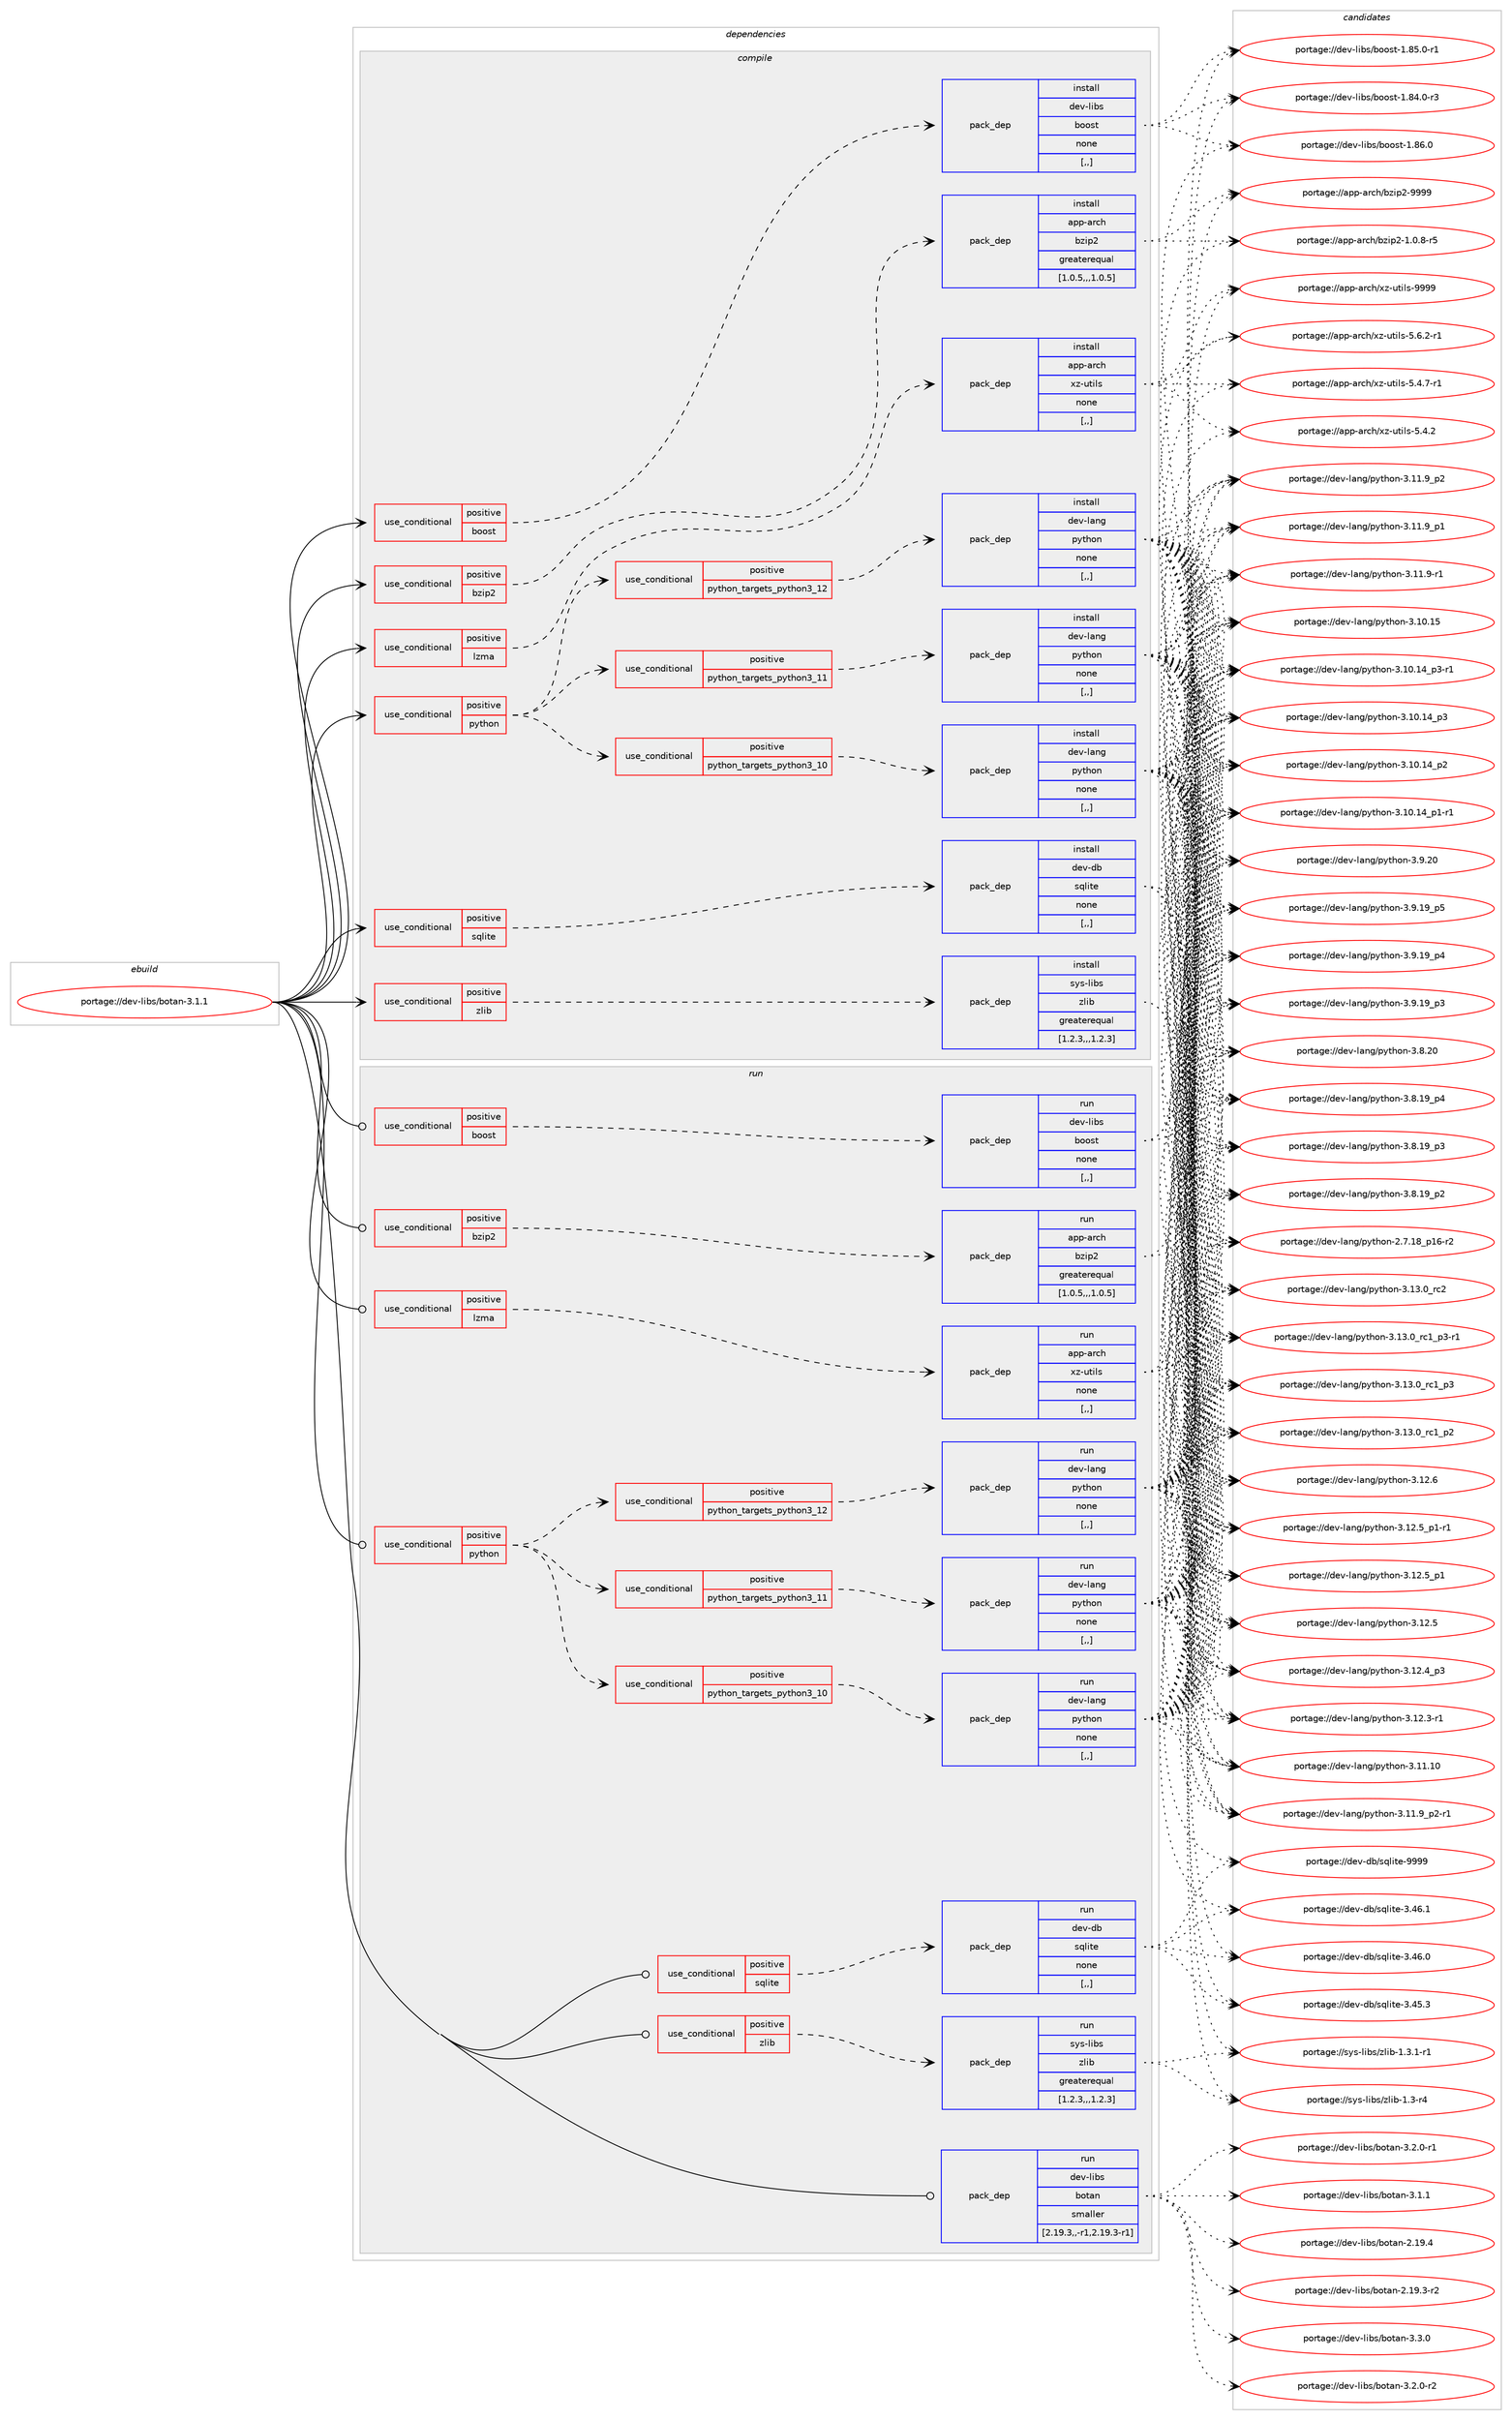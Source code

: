 digraph prolog {

# *************
# Graph options
# *************

newrank=true;
concentrate=true;
compound=true;
graph [rankdir=LR,fontname=Helvetica,fontsize=10,ranksep=1.5];#, ranksep=2.5, nodesep=0.2];
edge  [arrowhead=vee];
node  [fontname=Helvetica,fontsize=10];

# **********
# The ebuild
# **********

subgraph cluster_leftcol {
color=gray;
label=<<i>ebuild</i>>;
id [label="portage://dev-libs/botan-3.1.1", color=red, width=4, href="../dev-libs/botan-3.1.1.svg"];
}

# ****************
# The dependencies
# ****************

subgraph cluster_midcol {
color=gray;
label=<<i>dependencies</i>>;
subgraph cluster_compile {
fillcolor="#eeeeee";
style=filled;
label=<<i>compile</i>>;
subgraph cond155961 {
dependency600861 [label=<<TABLE BORDER="0" CELLBORDER="1" CELLSPACING="0" CELLPADDING="4"><TR><TD ROWSPAN="3" CELLPADDING="10">use_conditional</TD></TR><TR><TD>positive</TD></TR><TR><TD>boost</TD></TR></TABLE>>, shape=none, color=red];
subgraph pack440178 {
dependency600862 [label=<<TABLE BORDER="0" CELLBORDER="1" CELLSPACING="0" CELLPADDING="4" WIDTH="220"><TR><TD ROWSPAN="6" CELLPADDING="30">pack_dep</TD></TR><TR><TD WIDTH="110">install</TD></TR><TR><TD>dev-libs</TD></TR><TR><TD>boost</TD></TR><TR><TD>none</TD></TR><TR><TD>[,,]</TD></TR></TABLE>>, shape=none, color=blue];
}
dependency600861:e -> dependency600862:w [weight=20,style="dashed",arrowhead="vee"];
}
id:e -> dependency600861:w [weight=20,style="solid",arrowhead="vee"];
subgraph cond155962 {
dependency600863 [label=<<TABLE BORDER="0" CELLBORDER="1" CELLSPACING="0" CELLPADDING="4"><TR><TD ROWSPAN="3" CELLPADDING="10">use_conditional</TD></TR><TR><TD>positive</TD></TR><TR><TD>bzip2</TD></TR></TABLE>>, shape=none, color=red];
subgraph pack440179 {
dependency600864 [label=<<TABLE BORDER="0" CELLBORDER="1" CELLSPACING="0" CELLPADDING="4" WIDTH="220"><TR><TD ROWSPAN="6" CELLPADDING="30">pack_dep</TD></TR><TR><TD WIDTH="110">install</TD></TR><TR><TD>app-arch</TD></TR><TR><TD>bzip2</TD></TR><TR><TD>greaterequal</TD></TR><TR><TD>[1.0.5,,,1.0.5]</TD></TR></TABLE>>, shape=none, color=blue];
}
dependency600863:e -> dependency600864:w [weight=20,style="dashed",arrowhead="vee"];
}
id:e -> dependency600863:w [weight=20,style="solid",arrowhead="vee"];
subgraph cond155963 {
dependency600865 [label=<<TABLE BORDER="0" CELLBORDER="1" CELLSPACING="0" CELLPADDING="4"><TR><TD ROWSPAN="3" CELLPADDING="10">use_conditional</TD></TR><TR><TD>positive</TD></TR><TR><TD>lzma</TD></TR></TABLE>>, shape=none, color=red];
subgraph pack440180 {
dependency600866 [label=<<TABLE BORDER="0" CELLBORDER="1" CELLSPACING="0" CELLPADDING="4" WIDTH="220"><TR><TD ROWSPAN="6" CELLPADDING="30">pack_dep</TD></TR><TR><TD WIDTH="110">install</TD></TR><TR><TD>app-arch</TD></TR><TR><TD>xz-utils</TD></TR><TR><TD>none</TD></TR><TR><TD>[,,]</TD></TR></TABLE>>, shape=none, color=blue];
}
dependency600865:e -> dependency600866:w [weight=20,style="dashed",arrowhead="vee"];
}
id:e -> dependency600865:w [weight=20,style="solid",arrowhead="vee"];
subgraph cond155964 {
dependency600867 [label=<<TABLE BORDER="0" CELLBORDER="1" CELLSPACING="0" CELLPADDING="4"><TR><TD ROWSPAN="3" CELLPADDING="10">use_conditional</TD></TR><TR><TD>positive</TD></TR><TR><TD>python</TD></TR></TABLE>>, shape=none, color=red];
subgraph cond155965 {
dependency600868 [label=<<TABLE BORDER="0" CELLBORDER="1" CELLSPACING="0" CELLPADDING="4"><TR><TD ROWSPAN="3" CELLPADDING="10">use_conditional</TD></TR><TR><TD>positive</TD></TR><TR><TD>python_targets_python3_10</TD></TR></TABLE>>, shape=none, color=red];
subgraph pack440181 {
dependency600869 [label=<<TABLE BORDER="0" CELLBORDER="1" CELLSPACING="0" CELLPADDING="4" WIDTH="220"><TR><TD ROWSPAN="6" CELLPADDING="30">pack_dep</TD></TR><TR><TD WIDTH="110">install</TD></TR><TR><TD>dev-lang</TD></TR><TR><TD>python</TD></TR><TR><TD>none</TD></TR><TR><TD>[,,]</TD></TR></TABLE>>, shape=none, color=blue];
}
dependency600868:e -> dependency600869:w [weight=20,style="dashed",arrowhead="vee"];
}
dependency600867:e -> dependency600868:w [weight=20,style="dashed",arrowhead="vee"];
subgraph cond155966 {
dependency600870 [label=<<TABLE BORDER="0" CELLBORDER="1" CELLSPACING="0" CELLPADDING="4"><TR><TD ROWSPAN="3" CELLPADDING="10">use_conditional</TD></TR><TR><TD>positive</TD></TR><TR><TD>python_targets_python3_11</TD></TR></TABLE>>, shape=none, color=red];
subgraph pack440182 {
dependency600871 [label=<<TABLE BORDER="0" CELLBORDER="1" CELLSPACING="0" CELLPADDING="4" WIDTH="220"><TR><TD ROWSPAN="6" CELLPADDING="30">pack_dep</TD></TR><TR><TD WIDTH="110">install</TD></TR><TR><TD>dev-lang</TD></TR><TR><TD>python</TD></TR><TR><TD>none</TD></TR><TR><TD>[,,]</TD></TR></TABLE>>, shape=none, color=blue];
}
dependency600870:e -> dependency600871:w [weight=20,style="dashed",arrowhead="vee"];
}
dependency600867:e -> dependency600870:w [weight=20,style="dashed",arrowhead="vee"];
subgraph cond155967 {
dependency600872 [label=<<TABLE BORDER="0" CELLBORDER="1" CELLSPACING="0" CELLPADDING="4"><TR><TD ROWSPAN="3" CELLPADDING="10">use_conditional</TD></TR><TR><TD>positive</TD></TR><TR><TD>python_targets_python3_12</TD></TR></TABLE>>, shape=none, color=red];
subgraph pack440183 {
dependency600873 [label=<<TABLE BORDER="0" CELLBORDER="1" CELLSPACING="0" CELLPADDING="4" WIDTH="220"><TR><TD ROWSPAN="6" CELLPADDING="30">pack_dep</TD></TR><TR><TD WIDTH="110">install</TD></TR><TR><TD>dev-lang</TD></TR><TR><TD>python</TD></TR><TR><TD>none</TD></TR><TR><TD>[,,]</TD></TR></TABLE>>, shape=none, color=blue];
}
dependency600872:e -> dependency600873:w [weight=20,style="dashed",arrowhead="vee"];
}
dependency600867:e -> dependency600872:w [weight=20,style="dashed",arrowhead="vee"];
}
id:e -> dependency600867:w [weight=20,style="solid",arrowhead="vee"];
subgraph cond155968 {
dependency600874 [label=<<TABLE BORDER="0" CELLBORDER="1" CELLSPACING="0" CELLPADDING="4"><TR><TD ROWSPAN="3" CELLPADDING="10">use_conditional</TD></TR><TR><TD>positive</TD></TR><TR><TD>sqlite</TD></TR></TABLE>>, shape=none, color=red];
subgraph pack440184 {
dependency600875 [label=<<TABLE BORDER="0" CELLBORDER="1" CELLSPACING="0" CELLPADDING="4" WIDTH="220"><TR><TD ROWSPAN="6" CELLPADDING="30">pack_dep</TD></TR><TR><TD WIDTH="110">install</TD></TR><TR><TD>dev-db</TD></TR><TR><TD>sqlite</TD></TR><TR><TD>none</TD></TR><TR><TD>[,,]</TD></TR></TABLE>>, shape=none, color=blue];
}
dependency600874:e -> dependency600875:w [weight=20,style="dashed",arrowhead="vee"];
}
id:e -> dependency600874:w [weight=20,style="solid",arrowhead="vee"];
subgraph cond155969 {
dependency600876 [label=<<TABLE BORDER="0" CELLBORDER="1" CELLSPACING="0" CELLPADDING="4"><TR><TD ROWSPAN="3" CELLPADDING="10">use_conditional</TD></TR><TR><TD>positive</TD></TR><TR><TD>zlib</TD></TR></TABLE>>, shape=none, color=red];
subgraph pack440185 {
dependency600877 [label=<<TABLE BORDER="0" CELLBORDER="1" CELLSPACING="0" CELLPADDING="4" WIDTH="220"><TR><TD ROWSPAN="6" CELLPADDING="30">pack_dep</TD></TR><TR><TD WIDTH="110">install</TD></TR><TR><TD>sys-libs</TD></TR><TR><TD>zlib</TD></TR><TR><TD>greaterequal</TD></TR><TR><TD>[1.2.3,,,1.2.3]</TD></TR></TABLE>>, shape=none, color=blue];
}
dependency600876:e -> dependency600877:w [weight=20,style="dashed",arrowhead="vee"];
}
id:e -> dependency600876:w [weight=20,style="solid",arrowhead="vee"];
}
subgraph cluster_compileandrun {
fillcolor="#eeeeee";
style=filled;
label=<<i>compile and run</i>>;
}
subgraph cluster_run {
fillcolor="#eeeeee";
style=filled;
label=<<i>run</i>>;
subgraph cond155970 {
dependency600878 [label=<<TABLE BORDER="0" CELLBORDER="1" CELLSPACING="0" CELLPADDING="4"><TR><TD ROWSPAN="3" CELLPADDING="10">use_conditional</TD></TR><TR><TD>positive</TD></TR><TR><TD>boost</TD></TR></TABLE>>, shape=none, color=red];
subgraph pack440186 {
dependency600879 [label=<<TABLE BORDER="0" CELLBORDER="1" CELLSPACING="0" CELLPADDING="4" WIDTH="220"><TR><TD ROWSPAN="6" CELLPADDING="30">pack_dep</TD></TR><TR><TD WIDTH="110">run</TD></TR><TR><TD>dev-libs</TD></TR><TR><TD>boost</TD></TR><TR><TD>none</TD></TR><TR><TD>[,,]</TD></TR></TABLE>>, shape=none, color=blue];
}
dependency600878:e -> dependency600879:w [weight=20,style="dashed",arrowhead="vee"];
}
id:e -> dependency600878:w [weight=20,style="solid",arrowhead="odot"];
subgraph cond155971 {
dependency600880 [label=<<TABLE BORDER="0" CELLBORDER="1" CELLSPACING="0" CELLPADDING="4"><TR><TD ROWSPAN="3" CELLPADDING="10">use_conditional</TD></TR><TR><TD>positive</TD></TR><TR><TD>bzip2</TD></TR></TABLE>>, shape=none, color=red];
subgraph pack440187 {
dependency600881 [label=<<TABLE BORDER="0" CELLBORDER="1" CELLSPACING="0" CELLPADDING="4" WIDTH="220"><TR><TD ROWSPAN="6" CELLPADDING="30">pack_dep</TD></TR><TR><TD WIDTH="110">run</TD></TR><TR><TD>app-arch</TD></TR><TR><TD>bzip2</TD></TR><TR><TD>greaterequal</TD></TR><TR><TD>[1.0.5,,,1.0.5]</TD></TR></TABLE>>, shape=none, color=blue];
}
dependency600880:e -> dependency600881:w [weight=20,style="dashed",arrowhead="vee"];
}
id:e -> dependency600880:w [weight=20,style="solid",arrowhead="odot"];
subgraph cond155972 {
dependency600882 [label=<<TABLE BORDER="0" CELLBORDER="1" CELLSPACING="0" CELLPADDING="4"><TR><TD ROWSPAN="3" CELLPADDING="10">use_conditional</TD></TR><TR><TD>positive</TD></TR><TR><TD>lzma</TD></TR></TABLE>>, shape=none, color=red];
subgraph pack440188 {
dependency600883 [label=<<TABLE BORDER="0" CELLBORDER="1" CELLSPACING="0" CELLPADDING="4" WIDTH="220"><TR><TD ROWSPAN="6" CELLPADDING="30">pack_dep</TD></TR><TR><TD WIDTH="110">run</TD></TR><TR><TD>app-arch</TD></TR><TR><TD>xz-utils</TD></TR><TR><TD>none</TD></TR><TR><TD>[,,]</TD></TR></TABLE>>, shape=none, color=blue];
}
dependency600882:e -> dependency600883:w [weight=20,style="dashed",arrowhead="vee"];
}
id:e -> dependency600882:w [weight=20,style="solid",arrowhead="odot"];
subgraph cond155973 {
dependency600884 [label=<<TABLE BORDER="0" CELLBORDER="1" CELLSPACING="0" CELLPADDING="4"><TR><TD ROWSPAN="3" CELLPADDING="10">use_conditional</TD></TR><TR><TD>positive</TD></TR><TR><TD>python</TD></TR></TABLE>>, shape=none, color=red];
subgraph cond155974 {
dependency600885 [label=<<TABLE BORDER="0" CELLBORDER="1" CELLSPACING="0" CELLPADDING="4"><TR><TD ROWSPAN="3" CELLPADDING="10">use_conditional</TD></TR><TR><TD>positive</TD></TR><TR><TD>python_targets_python3_10</TD></TR></TABLE>>, shape=none, color=red];
subgraph pack440189 {
dependency600886 [label=<<TABLE BORDER="0" CELLBORDER="1" CELLSPACING="0" CELLPADDING="4" WIDTH="220"><TR><TD ROWSPAN="6" CELLPADDING="30">pack_dep</TD></TR><TR><TD WIDTH="110">run</TD></TR><TR><TD>dev-lang</TD></TR><TR><TD>python</TD></TR><TR><TD>none</TD></TR><TR><TD>[,,]</TD></TR></TABLE>>, shape=none, color=blue];
}
dependency600885:e -> dependency600886:w [weight=20,style="dashed",arrowhead="vee"];
}
dependency600884:e -> dependency600885:w [weight=20,style="dashed",arrowhead="vee"];
subgraph cond155975 {
dependency600887 [label=<<TABLE BORDER="0" CELLBORDER="1" CELLSPACING="0" CELLPADDING="4"><TR><TD ROWSPAN="3" CELLPADDING="10">use_conditional</TD></TR><TR><TD>positive</TD></TR><TR><TD>python_targets_python3_11</TD></TR></TABLE>>, shape=none, color=red];
subgraph pack440190 {
dependency600888 [label=<<TABLE BORDER="0" CELLBORDER="1" CELLSPACING="0" CELLPADDING="4" WIDTH="220"><TR><TD ROWSPAN="6" CELLPADDING="30">pack_dep</TD></TR><TR><TD WIDTH="110">run</TD></TR><TR><TD>dev-lang</TD></TR><TR><TD>python</TD></TR><TR><TD>none</TD></TR><TR><TD>[,,]</TD></TR></TABLE>>, shape=none, color=blue];
}
dependency600887:e -> dependency600888:w [weight=20,style="dashed",arrowhead="vee"];
}
dependency600884:e -> dependency600887:w [weight=20,style="dashed",arrowhead="vee"];
subgraph cond155976 {
dependency600889 [label=<<TABLE BORDER="0" CELLBORDER="1" CELLSPACING="0" CELLPADDING="4"><TR><TD ROWSPAN="3" CELLPADDING="10">use_conditional</TD></TR><TR><TD>positive</TD></TR><TR><TD>python_targets_python3_12</TD></TR></TABLE>>, shape=none, color=red];
subgraph pack440191 {
dependency600890 [label=<<TABLE BORDER="0" CELLBORDER="1" CELLSPACING="0" CELLPADDING="4" WIDTH="220"><TR><TD ROWSPAN="6" CELLPADDING="30">pack_dep</TD></TR><TR><TD WIDTH="110">run</TD></TR><TR><TD>dev-lang</TD></TR><TR><TD>python</TD></TR><TR><TD>none</TD></TR><TR><TD>[,,]</TD></TR></TABLE>>, shape=none, color=blue];
}
dependency600889:e -> dependency600890:w [weight=20,style="dashed",arrowhead="vee"];
}
dependency600884:e -> dependency600889:w [weight=20,style="dashed",arrowhead="vee"];
}
id:e -> dependency600884:w [weight=20,style="solid",arrowhead="odot"];
subgraph cond155977 {
dependency600891 [label=<<TABLE BORDER="0" CELLBORDER="1" CELLSPACING="0" CELLPADDING="4"><TR><TD ROWSPAN="3" CELLPADDING="10">use_conditional</TD></TR><TR><TD>positive</TD></TR><TR><TD>sqlite</TD></TR></TABLE>>, shape=none, color=red];
subgraph pack440192 {
dependency600892 [label=<<TABLE BORDER="0" CELLBORDER="1" CELLSPACING="0" CELLPADDING="4" WIDTH="220"><TR><TD ROWSPAN="6" CELLPADDING="30">pack_dep</TD></TR><TR><TD WIDTH="110">run</TD></TR><TR><TD>dev-db</TD></TR><TR><TD>sqlite</TD></TR><TR><TD>none</TD></TR><TR><TD>[,,]</TD></TR></TABLE>>, shape=none, color=blue];
}
dependency600891:e -> dependency600892:w [weight=20,style="dashed",arrowhead="vee"];
}
id:e -> dependency600891:w [weight=20,style="solid",arrowhead="odot"];
subgraph cond155978 {
dependency600893 [label=<<TABLE BORDER="0" CELLBORDER="1" CELLSPACING="0" CELLPADDING="4"><TR><TD ROWSPAN="3" CELLPADDING="10">use_conditional</TD></TR><TR><TD>positive</TD></TR><TR><TD>zlib</TD></TR></TABLE>>, shape=none, color=red];
subgraph pack440193 {
dependency600894 [label=<<TABLE BORDER="0" CELLBORDER="1" CELLSPACING="0" CELLPADDING="4" WIDTH="220"><TR><TD ROWSPAN="6" CELLPADDING="30">pack_dep</TD></TR><TR><TD WIDTH="110">run</TD></TR><TR><TD>sys-libs</TD></TR><TR><TD>zlib</TD></TR><TR><TD>greaterequal</TD></TR><TR><TD>[1.2.3,,,1.2.3]</TD></TR></TABLE>>, shape=none, color=blue];
}
dependency600893:e -> dependency600894:w [weight=20,style="dashed",arrowhead="vee"];
}
id:e -> dependency600893:w [weight=20,style="solid",arrowhead="odot"];
subgraph pack440194 {
dependency600895 [label=<<TABLE BORDER="0" CELLBORDER="1" CELLSPACING="0" CELLPADDING="4" WIDTH="220"><TR><TD ROWSPAN="6" CELLPADDING="30">pack_dep</TD></TR><TR><TD WIDTH="110">run</TD></TR><TR><TD>dev-libs</TD></TR><TR><TD>botan</TD></TR><TR><TD>smaller</TD></TR><TR><TD>[2.19.3,,-r1,2.19.3-r1]</TD></TR></TABLE>>, shape=none, color=blue];
}
id:e -> dependency600895:w [weight=20,style="solid",arrowhead="odot"];
}
}

# **************
# The candidates
# **************

subgraph cluster_choices {
rank=same;
color=gray;
label=<<i>candidates</i>>;

subgraph choice440178 {
color=black;
nodesep=1;
choice1001011184510810598115479811111111511645494656544648 [label="portage://dev-libs/boost-1.86.0", color=red, width=4,href="../dev-libs/boost-1.86.0.svg"];
choice10010111845108105981154798111111115116454946565346484511449 [label="portage://dev-libs/boost-1.85.0-r1", color=red, width=4,href="../dev-libs/boost-1.85.0-r1.svg"];
choice10010111845108105981154798111111115116454946565246484511451 [label="portage://dev-libs/boost-1.84.0-r3", color=red, width=4,href="../dev-libs/boost-1.84.0-r3.svg"];
dependency600862:e -> choice1001011184510810598115479811111111511645494656544648:w [style=dotted,weight="100"];
dependency600862:e -> choice10010111845108105981154798111111115116454946565346484511449:w [style=dotted,weight="100"];
dependency600862:e -> choice10010111845108105981154798111111115116454946565246484511451:w [style=dotted,weight="100"];
}
subgraph choice440179 {
color=black;
nodesep=1;
choice971121124597114991044798122105112504557575757 [label="portage://app-arch/bzip2-9999", color=red, width=4,href="../app-arch/bzip2-9999.svg"];
choice971121124597114991044798122105112504549464846564511453 [label="portage://app-arch/bzip2-1.0.8-r5", color=red, width=4,href="../app-arch/bzip2-1.0.8-r5.svg"];
dependency600864:e -> choice971121124597114991044798122105112504557575757:w [style=dotted,weight="100"];
dependency600864:e -> choice971121124597114991044798122105112504549464846564511453:w [style=dotted,weight="100"];
}
subgraph choice440180 {
color=black;
nodesep=1;
choice9711211245971149910447120122451171161051081154557575757 [label="portage://app-arch/xz-utils-9999", color=red, width=4,href="../app-arch/xz-utils-9999.svg"];
choice9711211245971149910447120122451171161051081154553465446504511449 [label="portage://app-arch/xz-utils-5.6.2-r1", color=red, width=4,href="../app-arch/xz-utils-5.6.2-r1.svg"];
choice9711211245971149910447120122451171161051081154553465246554511449 [label="portage://app-arch/xz-utils-5.4.7-r1", color=red, width=4,href="../app-arch/xz-utils-5.4.7-r1.svg"];
choice971121124597114991044712012245117116105108115455346524650 [label="portage://app-arch/xz-utils-5.4.2", color=red, width=4,href="../app-arch/xz-utils-5.4.2.svg"];
dependency600866:e -> choice9711211245971149910447120122451171161051081154557575757:w [style=dotted,weight="100"];
dependency600866:e -> choice9711211245971149910447120122451171161051081154553465446504511449:w [style=dotted,weight="100"];
dependency600866:e -> choice9711211245971149910447120122451171161051081154553465246554511449:w [style=dotted,weight="100"];
dependency600866:e -> choice971121124597114991044712012245117116105108115455346524650:w [style=dotted,weight="100"];
}
subgraph choice440181 {
color=black;
nodesep=1;
choice10010111845108971101034711212111610411111045514649514648951149950 [label="portage://dev-lang/python-3.13.0_rc2", color=red, width=4,href="../dev-lang/python-3.13.0_rc2.svg"];
choice1001011184510897110103471121211161041111104551464951464895114994995112514511449 [label="portage://dev-lang/python-3.13.0_rc1_p3-r1", color=red, width=4,href="../dev-lang/python-3.13.0_rc1_p3-r1.svg"];
choice100101118451089711010347112121116104111110455146495146489511499499511251 [label="portage://dev-lang/python-3.13.0_rc1_p3", color=red, width=4,href="../dev-lang/python-3.13.0_rc1_p3.svg"];
choice100101118451089711010347112121116104111110455146495146489511499499511250 [label="portage://dev-lang/python-3.13.0_rc1_p2", color=red, width=4,href="../dev-lang/python-3.13.0_rc1_p2.svg"];
choice10010111845108971101034711212111610411111045514649504654 [label="portage://dev-lang/python-3.12.6", color=red, width=4,href="../dev-lang/python-3.12.6.svg"];
choice1001011184510897110103471121211161041111104551464950465395112494511449 [label="portage://dev-lang/python-3.12.5_p1-r1", color=red, width=4,href="../dev-lang/python-3.12.5_p1-r1.svg"];
choice100101118451089711010347112121116104111110455146495046539511249 [label="portage://dev-lang/python-3.12.5_p1", color=red, width=4,href="../dev-lang/python-3.12.5_p1.svg"];
choice10010111845108971101034711212111610411111045514649504653 [label="portage://dev-lang/python-3.12.5", color=red, width=4,href="../dev-lang/python-3.12.5.svg"];
choice100101118451089711010347112121116104111110455146495046529511251 [label="portage://dev-lang/python-3.12.4_p3", color=red, width=4,href="../dev-lang/python-3.12.4_p3.svg"];
choice100101118451089711010347112121116104111110455146495046514511449 [label="portage://dev-lang/python-3.12.3-r1", color=red, width=4,href="../dev-lang/python-3.12.3-r1.svg"];
choice1001011184510897110103471121211161041111104551464949464948 [label="portage://dev-lang/python-3.11.10", color=red, width=4,href="../dev-lang/python-3.11.10.svg"];
choice1001011184510897110103471121211161041111104551464949465795112504511449 [label="portage://dev-lang/python-3.11.9_p2-r1", color=red, width=4,href="../dev-lang/python-3.11.9_p2-r1.svg"];
choice100101118451089711010347112121116104111110455146494946579511250 [label="portage://dev-lang/python-3.11.9_p2", color=red, width=4,href="../dev-lang/python-3.11.9_p2.svg"];
choice100101118451089711010347112121116104111110455146494946579511249 [label="portage://dev-lang/python-3.11.9_p1", color=red, width=4,href="../dev-lang/python-3.11.9_p1.svg"];
choice100101118451089711010347112121116104111110455146494946574511449 [label="portage://dev-lang/python-3.11.9-r1", color=red, width=4,href="../dev-lang/python-3.11.9-r1.svg"];
choice1001011184510897110103471121211161041111104551464948464953 [label="portage://dev-lang/python-3.10.15", color=red, width=4,href="../dev-lang/python-3.10.15.svg"];
choice100101118451089711010347112121116104111110455146494846495295112514511449 [label="portage://dev-lang/python-3.10.14_p3-r1", color=red, width=4,href="../dev-lang/python-3.10.14_p3-r1.svg"];
choice10010111845108971101034711212111610411111045514649484649529511251 [label="portage://dev-lang/python-3.10.14_p3", color=red, width=4,href="../dev-lang/python-3.10.14_p3.svg"];
choice10010111845108971101034711212111610411111045514649484649529511250 [label="portage://dev-lang/python-3.10.14_p2", color=red, width=4,href="../dev-lang/python-3.10.14_p2.svg"];
choice100101118451089711010347112121116104111110455146494846495295112494511449 [label="portage://dev-lang/python-3.10.14_p1-r1", color=red, width=4,href="../dev-lang/python-3.10.14_p1-r1.svg"];
choice10010111845108971101034711212111610411111045514657465048 [label="portage://dev-lang/python-3.9.20", color=red, width=4,href="../dev-lang/python-3.9.20.svg"];
choice100101118451089711010347112121116104111110455146574649579511253 [label="portage://dev-lang/python-3.9.19_p5", color=red, width=4,href="../dev-lang/python-3.9.19_p5.svg"];
choice100101118451089711010347112121116104111110455146574649579511252 [label="portage://dev-lang/python-3.9.19_p4", color=red, width=4,href="../dev-lang/python-3.9.19_p4.svg"];
choice100101118451089711010347112121116104111110455146574649579511251 [label="portage://dev-lang/python-3.9.19_p3", color=red, width=4,href="../dev-lang/python-3.9.19_p3.svg"];
choice10010111845108971101034711212111610411111045514656465048 [label="portage://dev-lang/python-3.8.20", color=red, width=4,href="../dev-lang/python-3.8.20.svg"];
choice100101118451089711010347112121116104111110455146564649579511252 [label="portage://dev-lang/python-3.8.19_p4", color=red, width=4,href="../dev-lang/python-3.8.19_p4.svg"];
choice100101118451089711010347112121116104111110455146564649579511251 [label="portage://dev-lang/python-3.8.19_p3", color=red, width=4,href="../dev-lang/python-3.8.19_p3.svg"];
choice100101118451089711010347112121116104111110455146564649579511250 [label="portage://dev-lang/python-3.8.19_p2", color=red, width=4,href="../dev-lang/python-3.8.19_p2.svg"];
choice100101118451089711010347112121116104111110455046554649569511249544511450 [label="portage://dev-lang/python-2.7.18_p16-r2", color=red, width=4,href="../dev-lang/python-2.7.18_p16-r2.svg"];
dependency600869:e -> choice10010111845108971101034711212111610411111045514649514648951149950:w [style=dotted,weight="100"];
dependency600869:e -> choice1001011184510897110103471121211161041111104551464951464895114994995112514511449:w [style=dotted,weight="100"];
dependency600869:e -> choice100101118451089711010347112121116104111110455146495146489511499499511251:w [style=dotted,weight="100"];
dependency600869:e -> choice100101118451089711010347112121116104111110455146495146489511499499511250:w [style=dotted,weight="100"];
dependency600869:e -> choice10010111845108971101034711212111610411111045514649504654:w [style=dotted,weight="100"];
dependency600869:e -> choice1001011184510897110103471121211161041111104551464950465395112494511449:w [style=dotted,weight="100"];
dependency600869:e -> choice100101118451089711010347112121116104111110455146495046539511249:w [style=dotted,weight="100"];
dependency600869:e -> choice10010111845108971101034711212111610411111045514649504653:w [style=dotted,weight="100"];
dependency600869:e -> choice100101118451089711010347112121116104111110455146495046529511251:w [style=dotted,weight="100"];
dependency600869:e -> choice100101118451089711010347112121116104111110455146495046514511449:w [style=dotted,weight="100"];
dependency600869:e -> choice1001011184510897110103471121211161041111104551464949464948:w [style=dotted,weight="100"];
dependency600869:e -> choice1001011184510897110103471121211161041111104551464949465795112504511449:w [style=dotted,weight="100"];
dependency600869:e -> choice100101118451089711010347112121116104111110455146494946579511250:w [style=dotted,weight="100"];
dependency600869:e -> choice100101118451089711010347112121116104111110455146494946579511249:w [style=dotted,weight="100"];
dependency600869:e -> choice100101118451089711010347112121116104111110455146494946574511449:w [style=dotted,weight="100"];
dependency600869:e -> choice1001011184510897110103471121211161041111104551464948464953:w [style=dotted,weight="100"];
dependency600869:e -> choice100101118451089711010347112121116104111110455146494846495295112514511449:w [style=dotted,weight="100"];
dependency600869:e -> choice10010111845108971101034711212111610411111045514649484649529511251:w [style=dotted,weight="100"];
dependency600869:e -> choice10010111845108971101034711212111610411111045514649484649529511250:w [style=dotted,weight="100"];
dependency600869:e -> choice100101118451089711010347112121116104111110455146494846495295112494511449:w [style=dotted,weight="100"];
dependency600869:e -> choice10010111845108971101034711212111610411111045514657465048:w [style=dotted,weight="100"];
dependency600869:e -> choice100101118451089711010347112121116104111110455146574649579511253:w [style=dotted,weight="100"];
dependency600869:e -> choice100101118451089711010347112121116104111110455146574649579511252:w [style=dotted,weight="100"];
dependency600869:e -> choice100101118451089711010347112121116104111110455146574649579511251:w [style=dotted,weight="100"];
dependency600869:e -> choice10010111845108971101034711212111610411111045514656465048:w [style=dotted,weight="100"];
dependency600869:e -> choice100101118451089711010347112121116104111110455146564649579511252:w [style=dotted,weight="100"];
dependency600869:e -> choice100101118451089711010347112121116104111110455146564649579511251:w [style=dotted,weight="100"];
dependency600869:e -> choice100101118451089711010347112121116104111110455146564649579511250:w [style=dotted,weight="100"];
dependency600869:e -> choice100101118451089711010347112121116104111110455046554649569511249544511450:w [style=dotted,weight="100"];
}
subgraph choice440182 {
color=black;
nodesep=1;
choice10010111845108971101034711212111610411111045514649514648951149950 [label="portage://dev-lang/python-3.13.0_rc2", color=red, width=4,href="../dev-lang/python-3.13.0_rc2.svg"];
choice1001011184510897110103471121211161041111104551464951464895114994995112514511449 [label="portage://dev-lang/python-3.13.0_rc1_p3-r1", color=red, width=4,href="../dev-lang/python-3.13.0_rc1_p3-r1.svg"];
choice100101118451089711010347112121116104111110455146495146489511499499511251 [label="portage://dev-lang/python-3.13.0_rc1_p3", color=red, width=4,href="../dev-lang/python-3.13.0_rc1_p3.svg"];
choice100101118451089711010347112121116104111110455146495146489511499499511250 [label="portage://dev-lang/python-3.13.0_rc1_p2", color=red, width=4,href="../dev-lang/python-3.13.0_rc1_p2.svg"];
choice10010111845108971101034711212111610411111045514649504654 [label="portage://dev-lang/python-3.12.6", color=red, width=4,href="../dev-lang/python-3.12.6.svg"];
choice1001011184510897110103471121211161041111104551464950465395112494511449 [label="portage://dev-lang/python-3.12.5_p1-r1", color=red, width=4,href="../dev-lang/python-3.12.5_p1-r1.svg"];
choice100101118451089711010347112121116104111110455146495046539511249 [label="portage://dev-lang/python-3.12.5_p1", color=red, width=4,href="../dev-lang/python-3.12.5_p1.svg"];
choice10010111845108971101034711212111610411111045514649504653 [label="portage://dev-lang/python-3.12.5", color=red, width=4,href="../dev-lang/python-3.12.5.svg"];
choice100101118451089711010347112121116104111110455146495046529511251 [label="portage://dev-lang/python-3.12.4_p3", color=red, width=4,href="../dev-lang/python-3.12.4_p3.svg"];
choice100101118451089711010347112121116104111110455146495046514511449 [label="portage://dev-lang/python-3.12.3-r1", color=red, width=4,href="../dev-lang/python-3.12.3-r1.svg"];
choice1001011184510897110103471121211161041111104551464949464948 [label="portage://dev-lang/python-3.11.10", color=red, width=4,href="../dev-lang/python-3.11.10.svg"];
choice1001011184510897110103471121211161041111104551464949465795112504511449 [label="portage://dev-lang/python-3.11.9_p2-r1", color=red, width=4,href="../dev-lang/python-3.11.9_p2-r1.svg"];
choice100101118451089711010347112121116104111110455146494946579511250 [label="portage://dev-lang/python-3.11.9_p2", color=red, width=4,href="../dev-lang/python-3.11.9_p2.svg"];
choice100101118451089711010347112121116104111110455146494946579511249 [label="portage://dev-lang/python-3.11.9_p1", color=red, width=4,href="../dev-lang/python-3.11.9_p1.svg"];
choice100101118451089711010347112121116104111110455146494946574511449 [label="portage://dev-lang/python-3.11.9-r1", color=red, width=4,href="../dev-lang/python-3.11.9-r1.svg"];
choice1001011184510897110103471121211161041111104551464948464953 [label="portage://dev-lang/python-3.10.15", color=red, width=4,href="../dev-lang/python-3.10.15.svg"];
choice100101118451089711010347112121116104111110455146494846495295112514511449 [label="portage://dev-lang/python-3.10.14_p3-r1", color=red, width=4,href="../dev-lang/python-3.10.14_p3-r1.svg"];
choice10010111845108971101034711212111610411111045514649484649529511251 [label="portage://dev-lang/python-3.10.14_p3", color=red, width=4,href="../dev-lang/python-3.10.14_p3.svg"];
choice10010111845108971101034711212111610411111045514649484649529511250 [label="portage://dev-lang/python-3.10.14_p2", color=red, width=4,href="../dev-lang/python-3.10.14_p2.svg"];
choice100101118451089711010347112121116104111110455146494846495295112494511449 [label="portage://dev-lang/python-3.10.14_p1-r1", color=red, width=4,href="../dev-lang/python-3.10.14_p1-r1.svg"];
choice10010111845108971101034711212111610411111045514657465048 [label="portage://dev-lang/python-3.9.20", color=red, width=4,href="../dev-lang/python-3.9.20.svg"];
choice100101118451089711010347112121116104111110455146574649579511253 [label="portage://dev-lang/python-3.9.19_p5", color=red, width=4,href="../dev-lang/python-3.9.19_p5.svg"];
choice100101118451089711010347112121116104111110455146574649579511252 [label="portage://dev-lang/python-3.9.19_p4", color=red, width=4,href="../dev-lang/python-3.9.19_p4.svg"];
choice100101118451089711010347112121116104111110455146574649579511251 [label="portage://dev-lang/python-3.9.19_p3", color=red, width=4,href="../dev-lang/python-3.9.19_p3.svg"];
choice10010111845108971101034711212111610411111045514656465048 [label="portage://dev-lang/python-3.8.20", color=red, width=4,href="../dev-lang/python-3.8.20.svg"];
choice100101118451089711010347112121116104111110455146564649579511252 [label="portage://dev-lang/python-3.8.19_p4", color=red, width=4,href="../dev-lang/python-3.8.19_p4.svg"];
choice100101118451089711010347112121116104111110455146564649579511251 [label="portage://dev-lang/python-3.8.19_p3", color=red, width=4,href="../dev-lang/python-3.8.19_p3.svg"];
choice100101118451089711010347112121116104111110455146564649579511250 [label="portage://dev-lang/python-3.8.19_p2", color=red, width=4,href="../dev-lang/python-3.8.19_p2.svg"];
choice100101118451089711010347112121116104111110455046554649569511249544511450 [label="portage://dev-lang/python-2.7.18_p16-r2", color=red, width=4,href="../dev-lang/python-2.7.18_p16-r2.svg"];
dependency600871:e -> choice10010111845108971101034711212111610411111045514649514648951149950:w [style=dotted,weight="100"];
dependency600871:e -> choice1001011184510897110103471121211161041111104551464951464895114994995112514511449:w [style=dotted,weight="100"];
dependency600871:e -> choice100101118451089711010347112121116104111110455146495146489511499499511251:w [style=dotted,weight="100"];
dependency600871:e -> choice100101118451089711010347112121116104111110455146495146489511499499511250:w [style=dotted,weight="100"];
dependency600871:e -> choice10010111845108971101034711212111610411111045514649504654:w [style=dotted,weight="100"];
dependency600871:e -> choice1001011184510897110103471121211161041111104551464950465395112494511449:w [style=dotted,weight="100"];
dependency600871:e -> choice100101118451089711010347112121116104111110455146495046539511249:w [style=dotted,weight="100"];
dependency600871:e -> choice10010111845108971101034711212111610411111045514649504653:w [style=dotted,weight="100"];
dependency600871:e -> choice100101118451089711010347112121116104111110455146495046529511251:w [style=dotted,weight="100"];
dependency600871:e -> choice100101118451089711010347112121116104111110455146495046514511449:w [style=dotted,weight="100"];
dependency600871:e -> choice1001011184510897110103471121211161041111104551464949464948:w [style=dotted,weight="100"];
dependency600871:e -> choice1001011184510897110103471121211161041111104551464949465795112504511449:w [style=dotted,weight="100"];
dependency600871:e -> choice100101118451089711010347112121116104111110455146494946579511250:w [style=dotted,weight="100"];
dependency600871:e -> choice100101118451089711010347112121116104111110455146494946579511249:w [style=dotted,weight="100"];
dependency600871:e -> choice100101118451089711010347112121116104111110455146494946574511449:w [style=dotted,weight="100"];
dependency600871:e -> choice1001011184510897110103471121211161041111104551464948464953:w [style=dotted,weight="100"];
dependency600871:e -> choice100101118451089711010347112121116104111110455146494846495295112514511449:w [style=dotted,weight="100"];
dependency600871:e -> choice10010111845108971101034711212111610411111045514649484649529511251:w [style=dotted,weight="100"];
dependency600871:e -> choice10010111845108971101034711212111610411111045514649484649529511250:w [style=dotted,weight="100"];
dependency600871:e -> choice100101118451089711010347112121116104111110455146494846495295112494511449:w [style=dotted,weight="100"];
dependency600871:e -> choice10010111845108971101034711212111610411111045514657465048:w [style=dotted,weight="100"];
dependency600871:e -> choice100101118451089711010347112121116104111110455146574649579511253:w [style=dotted,weight="100"];
dependency600871:e -> choice100101118451089711010347112121116104111110455146574649579511252:w [style=dotted,weight="100"];
dependency600871:e -> choice100101118451089711010347112121116104111110455146574649579511251:w [style=dotted,weight="100"];
dependency600871:e -> choice10010111845108971101034711212111610411111045514656465048:w [style=dotted,weight="100"];
dependency600871:e -> choice100101118451089711010347112121116104111110455146564649579511252:w [style=dotted,weight="100"];
dependency600871:e -> choice100101118451089711010347112121116104111110455146564649579511251:w [style=dotted,weight="100"];
dependency600871:e -> choice100101118451089711010347112121116104111110455146564649579511250:w [style=dotted,weight="100"];
dependency600871:e -> choice100101118451089711010347112121116104111110455046554649569511249544511450:w [style=dotted,weight="100"];
}
subgraph choice440183 {
color=black;
nodesep=1;
choice10010111845108971101034711212111610411111045514649514648951149950 [label="portage://dev-lang/python-3.13.0_rc2", color=red, width=4,href="../dev-lang/python-3.13.0_rc2.svg"];
choice1001011184510897110103471121211161041111104551464951464895114994995112514511449 [label="portage://dev-lang/python-3.13.0_rc1_p3-r1", color=red, width=4,href="../dev-lang/python-3.13.0_rc1_p3-r1.svg"];
choice100101118451089711010347112121116104111110455146495146489511499499511251 [label="portage://dev-lang/python-3.13.0_rc1_p3", color=red, width=4,href="../dev-lang/python-3.13.0_rc1_p3.svg"];
choice100101118451089711010347112121116104111110455146495146489511499499511250 [label="portage://dev-lang/python-3.13.0_rc1_p2", color=red, width=4,href="../dev-lang/python-3.13.0_rc1_p2.svg"];
choice10010111845108971101034711212111610411111045514649504654 [label="portage://dev-lang/python-3.12.6", color=red, width=4,href="../dev-lang/python-3.12.6.svg"];
choice1001011184510897110103471121211161041111104551464950465395112494511449 [label="portage://dev-lang/python-3.12.5_p1-r1", color=red, width=4,href="../dev-lang/python-3.12.5_p1-r1.svg"];
choice100101118451089711010347112121116104111110455146495046539511249 [label="portage://dev-lang/python-3.12.5_p1", color=red, width=4,href="../dev-lang/python-3.12.5_p1.svg"];
choice10010111845108971101034711212111610411111045514649504653 [label="portage://dev-lang/python-3.12.5", color=red, width=4,href="../dev-lang/python-3.12.5.svg"];
choice100101118451089711010347112121116104111110455146495046529511251 [label="portage://dev-lang/python-3.12.4_p3", color=red, width=4,href="../dev-lang/python-3.12.4_p3.svg"];
choice100101118451089711010347112121116104111110455146495046514511449 [label="portage://dev-lang/python-3.12.3-r1", color=red, width=4,href="../dev-lang/python-3.12.3-r1.svg"];
choice1001011184510897110103471121211161041111104551464949464948 [label="portage://dev-lang/python-3.11.10", color=red, width=4,href="../dev-lang/python-3.11.10.svg"];
choice1001011184510897110103471121211161041111104551464949465795112504511449 [label="portage://dev-lang/python-3.11.9_p2-r1", color=red, width=4,href="../dev-lang/python-3.11.9_p2-r1.svg"];
choice100101118451089711010347112121116104111110455146494946579511250 [label="portage://dev-lang/python-3.11.9_p2", color=red, width=4,href="../dev-lang/python-3.11.9_p2.svg"];
choice100101118451089711010347112121116104111110455146494946579511249 [label="portage://dev-lang/python-3.11.9_p1", color=red, width=4,href="../dev-lang/python-3.11.9_p1.svg"];
choice100101118451089711010347112121116104111110455146494946574511449 [label="portage://dev-lang/python-3.11.9-r1", color=red, width=4,href="../dev-lang/python-3.11.9-r1.svg"];
choice1001011184510897110103471121211161041111104551464948464953 [label="portage://dev-lang/python-3.10.15", color=red, width=4,href="../dev-lang/python-3.10.15.svg"];
choice100101118451089711010347112121116104111110455146494846495295112514511449 [label="portage://dev-lang/python-3.10.14_p3-r1", color=red, width=4,href="../dev-lang/python-3.10.14_p3-r1.svg"];
choice10010111845108971101034711212111610411111045514649484649529511251 [label="portage://dev-lang/python-3.10.14_p3", color=red, width=4,href="../dev-lang/python-3.10.14_p3.svg"];
choice10010111845108971101034711212111610411111045514649484649529511250 [label="portage://dev-lang/python-3.10.14_p2", color=red, width=4,href="../dev-lang/python-3.10.14_p2.svg"];
choice100101118451089711010347112121116104111110455146494846495295112494511449 [label="portage://dev-lang/python-3.10.14_p1-r1", color=red, width=4,href="../dev-lang/python-3.10.14_p1-r1.svg"];
choice10010111845108971101034711212111610411111045514657465048 [label="portage://dev-lang/python-3.9.20", color=red, width=4,href="../dev-lang/python-3.9.20.svg"];
choice100101118451089711010347112121116104111110455146574649579511253 [label="portage://dev-lang/python-3.9.19_p5", color=red, width=4,href="../dev-lang/python-3.9.19_p5.svg"];
choice100101118451089711010347112121116104111110455146574649579511252 [label="portage://dev-lang/python-3.9.19_p4", color=red, width=4,href="../dev-lang/python-3.9.19_p4.svg"];
choice100101118451089711010347112121116104111110455146574649579511251 [label="portage://dev-lang/python-3.9.19_p3", color=red, width=4,href="../dev-lang/python-3.9.19_p3.svg"];
choice10010111845108971101034711212111610411111045514656465048 [label="portage://dev-lang/python-3.8.20", color=red, width=4,href="../dev-lang/python-3.8.20.svg"];
choice100101118451089711010347112121116104111110455146564649579511252 [label="portage://dev-lang/python-3.8.19_p4", color=red, width=4,href="../dev-lang/python-3.8.19_p4.svg"];
choice100101118451089711010347112121116104111110455146564649579511251 [label="portage://dev-lang/python-3.8.19_p3", color=red, width=4,href="../dev-lang/python-3.8.19_p3.svg"];
choice100101118451089711010347112121116104111110455146564649579511250 [label="portage://dev-lang/python-3.8.19_p2", color=red, width=4,href="../dev-lang/python-3.8.19_p2.svg"];
choice100101118451089711010347112121116104111110455046554649569511249544511450 [label="portage://dev-lang/python-2.7.18_p16-r2", color=red, width=4,href="../dev-lang/python-2.7.18_p16-r2.svg"];
dependency600873:e -> choice10010111845108971101034711212111610411111045514649514648951149950:w [style=dotted,weight="100"];
dependency600873:e -> choice1001011184510897110103471121211161041111104551464951464895114994995112514511449:w [style=dotted,weight="100"];
dependency600873:e -> choice100101118451089711010347112121116104111110455146495146489511499499511251:w [style=dotted,weight="100"];
dependency600873:e -> choice100101118451089711010347112121116104111110455146495146489511499499511250:w [style=dotted,weight="100"];
dependency600873:e -> choice10010111845108971101034711212111610411111045514649504654:w [style=dotted,weight="100"];
dependency600873:e -> choice1001011184510897110103471121211161041111104551464950465395112494511449:w [style=dotted,weight="100"];
dependency600873:e -> choice100101118451089711010347112121116104111110455146495046539511249:w [style=dotted,weight="100"];
dependency600873:e -> choice10010111845108971101034711212111610411111045514649504653:w [style=dotted,weight="100"];
dependency600873:e -> choice100101118451089711010347112121116104111110455146495046529511251:w [style=dotted,weight="100"];
dependency600873:e -> choice100101118451089711010347112121116104111110455146495046514511449:w [style=dotted,weight="100"];
dependency600873:e -> choice1001011184510897110103471121211161041111104551464949464948:w [style=dotted,weight="100"];
dependency600873:e -> choice1001011184510897110103471121211161041111104551464949465795112504511449:w [style=dotted,weight="100"];
dependency600873:e -> choice100101118451089711010347112121116104111110455146494946579511250:w [style=dotted,weight="100"];
dependency600873:e -> choice100101118451089711010347112121116104111110455146494946579511249:w [style=dotted,weight="100"];
dependency600873:e -> choice100101118451089711010347112121116104111110455146494946574511449:w [style=dotted,weight="100"];
dependency600873:e -> choice1001011184510897110103471121211161041111104551464948464953:w [style=dotted,weight="100"];
dependency600873:e -> choice100101118451089711010347112121116104111110455146494846495295112514511449:w [style=dotted,weight="100"];
dependency600873:e -> choice10010111845108971101034711212111610411111045514649484649529511251:w [style=dotted,weight="100"];
dependency600873:e -> choice10010111845108971101034711212111610411111045514649484649529511250:w [style=dotted,weight="100"];
dependency600873:e -> choice100101118451089711010347112121116104111110455146494846495295112494511449:w [style=dotted,weight="100"];
dependency600873:e -> choice10010111845108971101034711212111610411111045514657465048:w [style=dotted,weight="100"];
dependency600873:e -> choice100101118451089711010347112121116104111110455146574649579511253:w [style=dotted,weight="100"];
dependency600873:e -> choice100101118451089711010347112121116104111110455146574649579511252:w [style=dotted,weight="100"];
dependency600873:e -> choice100101118451089711010347112121116104111110455146574649579511251:w [style=dotted,weight="100"];
dependency600873:e -> choice10010111845108971101034711212111610411111045514656465048:w [style=dotted,weight="100"];
dependency600873:e -> choice100101118451089711010347112121116104111110455146564649579511252:w [style=dotted,weight="100"];
dependency600873:e -> choice100101118451089711010347112121116104111110455146564649579511251:w [style=dotted,weight="100"];
dependency600873:e -> choice100101118451089711010347112121116104111110455146564649579511250:w [style=dotted,weight="100"];
dependency600873:e -> choice100101118451089711010347112121116104111110455046554649569511249544511450:w [style=dotted,weight="100"];
}
subgraph choice440184 {
color=black;
nodesep=1;
choice1001011184510098471151131081051161014557575757 [label="portage://dev-db/sqlite-9999", color=red, width=4,href="../dev-db/sqlite-9999.svg"];
choice10010111845100984711511310810511610145514652544649 [label="portage://dev-db/sqlite-3.46.1", color=red, width=4,href="../dev-db/sqlite-3.46.1.svg"];
choice10010111845100984711511310810511610145514652544648 [label="portage://dev-db/sqlite-3.46.0", color=red, width=4,href="../dev-db/sqlite-3.46.0.svg"];
choice10010111845100984711511310810511610145514652534651 [label="portage://dev-db/sqlite-3.45.3", color=red, width=4,href="../dev-db/sqlite-3.45.3.svg"];
dependency600875:e -> choice1001011184510098471151131081051161014557575757:w [style=dotted,weight="100"];
dependency600875:e -> choice10010111845100984711511310810511610145514652544649:w [style=dotted,weight="100"];
dependency600875:e -> choice10010111845100984711511310810511610145514652544648:w [style=dotted,weight="100"];
dependency600875:e -> choice10010111845100984711511310810511610145514652534651:w [style=dotted,weight="100"];
}
subgraph choice440185 {
color=black;
nodesep=1;
choice115121115451081059811547122108105984549465146494511449 [label="portage://sys-libs/zlib-1.3.1-r1", color=red, width=4,href="../sys-libs/zlib-1.3.1-r1.svg"];
choice11512111545108105981154712210810598454946514511452 [label="portage://sys-libs/zlib-1.3-r4", color=red, width=4,href="../sys-libs/zlib-1.3-r4.svg"];
dependency600877:e -> choice115121115451081059811547122108105984549465146494511449:w [style=dotted,weight="100"];
dependency600877:e -> choice11512111545108105981154712210810598454946514511452:w [style=dotted,weight="100"];
}
subgraph choice440186 {
color=black;
nodesep=1;
choice1001011184510810598115479811111111511645494656544648 [label="portage://dev-libs/boost-1.86.0", color=red, width=4,href="../dev-libs/boost-1.86.0.svg"];
choice10010111845108105981154798111111115116454946565346484511449 [label="portage://dev-libs/boost-1.85.0-r1", color=red, width=4,href="../dev-libs/boost-1.85.0-r1.svg"];
choice10010111845108105981154798111111115116454946565246484511451 [label="portage://dev-libs/boost-1.84.0-r3", color=red, width=4,href="../dev-libs/boost-1.84.0-r3.svg"];
dependency600879:e -> choice1001011184510810598115479811111111511645494656544648:w [style=dotted,weight="100"];
dependency600879:e -> choice10010111845108105981154798111111115116454946565346484511449:w [style=dotted,weight="100"];
dependency600879:e -> choice10010111845108105981154798111111115116454946565246484511451:w [style=dotted,weight="100"];
}
subgraph choice440187 {
color=black;
nodesep=1;
choice971121124597114991044798122105112504557575757 [label="portage://app-arch/bzip2-9999", color=red, width=4,href="../app-arch/bzip2-9999.svg"];
choice971121124597114991044798122105112504549464846564511453 [label="portage://app-arch/bzip2-1.0.8-r5", color=red, width=4,href="../app-arch/bzip2-1.0.8-r5.svg"];
dependency600881:e -> choice971121124597114991044798122105112504557575757:w [style=dotted,weight="100"];
dependency600881:e -> choice971121124597114991044798122105112504549464846564511453:w [style=dotted,weight="100"];
}
subgraph choice440188 {
color=black;
nodesep=1;
choice9711211245971149910447120122451171161051081154557575757 [label="portage://app-arch/xz-utils-9999", color=red, width=4,href="../app-arch/xz-utils-9999.svg"];
choice9711211245971149910447120122451171161051081154553465446504511449 [label="portage://app-arch/xz-utils-5.6.2-r1", color=red, width=4,href="../app-arch/xz-utils-5.6.2-r1.svg"];
choice9711211245971149910447120122451171161051081154553465246554511449 [label="portage://app-arch/xz-utils-5.4.7-r1", color=red, width=4,href="../app-arch/xz-utils-5.4.7-r1.svg"];
choice971121124597114991044712012245117116105108115455346524650 [label="portage://app-arch/xz-utils-5.4.2", color=red, width=4,href="../app-arch/xz-utils-5.4.2.svg"];
dependency600883:e -> choice9711211245971149910447120122451171161051081154557575757:w [style=dotted,weight="100"];
dependency600883:e -> choice9711211245971149910447120122451171161051081154553465446504511449:w [style=dotted,weight="100"];
dependency600883:e -> choice9711211245971149910447120122451171161051081154553465246554511449:w [style=dotted,weight="100"];
dependency600883:e -> choice971121124597114991044712012245117116105108115455346524650:w [style=dotted,weight="100"];
}
subgraph choice440189 {
color=black;
nodesep=1;
choice10010111845108971101034711212111610411111045514649514648951149950 [label="portage://dev-lang/python-3.13.0_rc2", color=red, width=4,href="../dev-lang/python-3.13.0_rc2.svg"];
choice1001011184510897110103471121211161041111104551464951464895114994995112514511449 [label="portage://dev-lang/python-3.13.0_rc1_p3-r1", color=red, width=4,href="../dev-lang/python-3.13.0_rc1_p3-r1.svg"];
choice100101118451089711010347112121116104111110455146495146489511499499511251 [label="portage://dev-lang/python-3.13.0_rc1_p3", color=red, width=4,href="../dev-lang/python-3.13.0_rc1_p3.svg"];
choice100101118451089711010347112121116104111110455146495146489511499499511250 [label="portage://dev-lang/python-3.13.0_rc1_p2", color=red, width=4,href="../dev-lang/python-3.13.0_rc1_p2.svg"];
choice10010111845108971101034711212111610411111045514649504654 [label="portage://dev-lang/python-3.12.6", color=red, width=4,href="../dev-lang/python-3.12.6.svg"];
choice1001011184510897110103471121211161041111104551464950465395112494511449 [label="portage://dev-lang/python-3.12.5_p1-r1", color=red, width=4,href="../dev-lang/python-3.12.5_p1-r1.svg"];
choice100101118451089711010347112121116104111110455146495046539511249 [label="portage://dev-lang/python-3.12.5_p1", color=red, width=4,href="../dev-lang/python-3.12.5_p1.svg"];
choice10010111845108971101034711212111610411111045514649504653 [label="portage://dev-lang/python-3.12.5", color=red, width=4,href="../dev-lang/python-3.12.5.svg"];
choice100101118451089711010347112121116104111110455146495046529511251 [label="portage://dev-lang/python-3.12.4_p3", color=red, width=4,href="../dev-lang/python-3.12.4_p3.svg"];
choice100101118451089711010347112121116104111110455146495046514511449 [label="portage://dev-lang/python-3.12.3-r1", color=red, width=4,href="../dev-lang/python-3.12.3-r1.svg"];
choice1001011184510897110103471121211161041111104551464949464948 [label="portage://dev-lang/python-3.11.10", color=red, width=4,href="../dev-lang/python-3.11.10.svg"];
choice1001011184510897110103471121211161041111104551464949465795112504511449 [label="portage://dev-lang/python-3.11.9_p2-r1", color=red, width=4,href="../dev-lang/python-3.11.9_p2-r1.svg"];
choice100101118451089711010347112121116104111110455146494946579511250 [label="portage://dev-lang/python-3.11.9_p2", color=red, width=4,href="../dev-lang/python-3.11.9_p2.svg"];
choice100101118451089711010347112121116104111110455146494946579511249 [label="portage://dev-lang/python-3.11.9_p1", color=red, width=4,href="../dev-lang/python-3.11.9_p1.svg"];
choice100101118451089711010347112121116104111110455146494946574511449 [label="portage://dev-lang/python-3.11.9-r1", color=red, width=4,href="../dev-lang/python-3.11.9-r1.svg"];
choice1001011184510897110103471121211161041111104551464948464953 [label="portage://dev-lang/python-3.10.15", color=red, width=4,href="../dev-lang/python-3.10.15.svg"];
choice100101118451089711010347112121116104111110455146494846495295112514511449 [label="portage://dev-lang/python-3.10.14_p3-r1", color=red, width=4,href="../dev-lang/python-3.10.14_p3-r1.svg"];
choice10010111845108971101034711212111610411111045514649484649529511251 [label="portage://dev-lang/python-3.10.14_p3", color=red, width=4,href="../dev-lang/python-3.10.14_p3.svg"];
choice10010111845108971101034711212111610411111045514649484649529511250 [label="portage://dev-lang/python-3.10.14_p2", color=red, width=4,href="../dev-lang/python-3.10.14_p2.svg"];
choice100101118451089711010347112121116104111110455146494846495295112494511449 [label="portage://dev-lang/python-3.10.14_p1-r1", color=red, width=4,href="../dev-lang/python-3.10.14_p1-r1.svg"];
choice10010111845108971101034711212111610411111045514657465048 [label="portage://dev-lang/python-3.9.20", color=red, width=4,href="../dev-lang/python-3.9.20.svg"];
choice100101118451089711010347112121116104111110455146574649579511253 [label="portage://dev-lang/python-3.9.19_p5", color=red, width=4,href="../dev-lang/python-3.9.19_p5.svg"];
choice100101118451089711010347112121116104111110455146574649579511252 [label="portage://dev-lang/python-3.9.19_p4", color=red, width=4,href="../dev-lang/python-3.9.19_p4.svg"];
choice100101118451089711010347112121116104111110455146574649579511251 [label="portage://dev-lang/python-3.9.19_p3", color=red, width=4,href="../dev-lang/python-3.9.19_p3.svg"];
choice10010111845108971101034711212111610411111045514656465048 [label="portage://dev-lang/python-3.8.20", color=red, width=4,href="../dev-lang/python-3.8.20.svg"];
choice100101118451089711010347112121116104111110455146564649579511252 [label="portage://dev-lang/python-3.8.19_p4", color=red, width=4,href="../dev-lang/python-3.8.19_p4.svg"];
choice100101118451089711010347112121116104111110455146564649579511251 [label="portage://dev-lang/python-3.8.19_p3", color=red, width=4,href="../dev-lang/python-3.8.19_p3.svg"];
choice100101118451089711010347112121116104111110455146564649579511250 [label="portage://dev-lang/python-3.8.19_p2", color=red, width=4,href="../dev-lang/python-3.8.19_p2.svg"];
choice100101118451089711010347112121116104111110455046554649569511249544511450 [label="portage://dev-lang/python-2.7.18_p16-r2", color=red, width=4,href="../dev-lang/python-2.7.18_p16-r2.svg"];
dependency600886:e -> choice10010111845108971101034711212111610411111045514649514648951149950:w [style=dotted,weight="100"];
dependency600886:e -> choice1001011184510897110103471121211161041111104551464951464895114994995112514511449:w [style=dotted,weight="100"];
dependency600886:e -> choice100101118451089711010347112121116104111110455146495146489511499499511251:w [style=dotted,weight="100"];
dependency600886:e -> choice100101118451089711010347112121116104111110455146495146489511499499511250:w [style=dotted,weight="100"];
dependency600886:e -> choice10010111845108971101034711212111610411111045514649504654:w [style=dotted,weight="100"];
dependency600886:e -> choice1001011184510897110103471121211161041111104551464950465395112494511449:w [style=dotted,weight="100"];
dependency600886:e -> choice100101118451089711010347112121116104111110455146495046539511249:w [style=dotted,weight="100"];
dependency600886:e -> choice10010111845108971101034711212111610411111045514649504653:w [style=dotted,weight="100"];
dependency600886:e -> choice100101118451089711010347112121116104111110455146495046529511251:w [style=dotted,weight="100"];
dependency600886:e -> choice100101118451089711010347112121116104111110455146495046514511449:w [style=dotted,weight="100"];
dependency600886:e -> choice1001011184510897110103471121211161041111104551464949464948:w [style=dotted,weight="100"];
dependency600886:e -> choice1001011184510897110103471121211161041111104551464949465795112504511449:w [style=dotted,weight="100"];
dependency600886:e -> choice100101118451089711010347112121116104111110455146494946579511250:w [style=dotted,weight="100"];
dependency600886:e -> choice100101118451089711010347112121116104111110455146494946579511249:w [style=dotted,weight="100"];
dependency600886:e -> choice100101118451089711010347112121116104111110455146494946574511449:w [style=dotted,weight="100"];
dependency600886:e -> choice1001011184510897110103471121211161041111104551464948464953:w [style=dotted,weight="100"];
dependency600886:e -> choice100101118451089711010347112121116104111110455146494846495295112514511449:w [style=dotted,weight="100"];
dependency600886:e -> choice10010111845108971101034711212111610411111045514649484649529511251:w [style=dotted,weight="100"];
dependency600886:e -> choice10010111845108971101034711212111610411111045514649484649529511250:w [style=dotted,weight="100"];
dependency600886:e -> choice100101118451089711010347112121116104111110455146494846495295112494511449:w [style=dotted,weight="100"];
dependency600886:e -> choice10010111845108971101034711212111610411111045514657465048:w [style=dotted,weight="100"];
dependency600886:e -> choice100101118451089711010347112121116104111110455146574649579511253:w [style=dotted,weight="100"];
dependency600886:e -> choice100101118451089711010347112121116104111110455146574649579511252:w [style=dotted,weight="100"];
dependency600886:e -> choice100101118451089711010347112121116104111110455146574649579511251:w [style=dotted,weight="100"];
dependency600886:e -> choice10010111845108971101034711212111610411111045514656465048:w [style=dotted,weight="100"];
dependency600886:e -> choice100101118451089711010347112121116104111110455146564649579511252:w [style=dotted,weight="100"];
dependency600886:e -> choice100101118451089711010347112121116104111110455146564649579511251:w [style=dotted,weight="100"];
dependency600886:e -> choice100101118451089711010347112121116104111110455146564649579511250:w [style=dotted,weight="100"];
dependency600886:e -> choice100101118451089711010347112121116104111110455046554649569511249544511450:w [style=dotted,weight="100"];
}
subgraph choice440190 {
color=black;
nodesep=1;
choice10010111845108971101034711212111610411111045514649514648951149950 [label="portage://dev-lang/python-3.13.0_rc2", color=red, width=4,href="../dev-lang/python-3.13.0_rc2.svg"];
choice1001011184510897110103471121211161041111104551464951464895114994995112514511449 [label="portage://dev-lang/python-3.13.0_rc1_p3-r1", color=red, width=4,href="../dev-lang/python-3.13.0_rc1_p3-r1.svg"];
choice100101118451089711010347112121116104111110455146495146489511499499511251 [label="portage://dev-lang/python-3.13.0_rc1_p3", color=red, width=4,href="../dev-lang/python-3.13.0_rc1_p3.svg"];
choice100101118451089711010347112121116104111110455146495146489511499499511250 [label="portage://dev-lang/python-3.13.0_rc1_p2", color=red, width=4,href="../dev-lang/python-3.13.0_rc1_p2.svg"];
choice10010111845108971101034711212111610411111045514649504654 [label="portage://dev-lang/python-3.12.6", color=red, width=4,href="../dev-lang/python-3.12.6.svg"];
choice1001011184510897110103471121211161041111104551464950465395112494511449 [label="portage://dev-lang/python-3.12.5_p1-r1", color=red, width=4,href="../dev-lang/python-3.12.5_p1-r1.svg"];
choice100101118451089711010347112121116104111110455146495046539511249 [label="portage://dev-lang/python-3.12.5_p1", color=red, width=4,href="../dev-lang/python-3.12.5_p1.svg"];
choice10010111845108971101034711212111610411111045514649504653 [label="portage://dev-lang/python-3.12.5", color=red, width=4,href="../dev-lang/python-3.12.5.svg"];
choice100101118451089711010347112121116104111110455146495046529511251 [label="portage://dev-lang/python-3.12.4_p3", color=red, width=4,href="../dev-lang/python-3.12.4_p3.svg"];
choice100101118451089711010347112121116104111110455146495046514511449 [label="portage://dev-lang/python-3.12.3-r1", color=red, width=4,href="../dev-lang/python-3.12.3-r1.svg"];
choice1001011184510897110103471121211161041111104551464949464948 [label="portage://dev-lang/python-3.11.10", color=red, width=4,href="../dev-lang/python-3.11.10.svg"];
choice1001011184510897110103471121211161041111104551464949465795112504511449 [label="portage://dev-lang/python-3.11.9_p2-r1", color=red, width=4,href="../dev-lang/python-3.11.9_p2-r1.svg"];
choice100101118451089711010347112121116104111110455146494946579511250 [label="portage://dev-lang/python-3.11.9_p2", color=red, width=4,href="../dev-lang/python-3.11.9_p2.svg"];
choice100101118451089711010347112121116104111110455146494946579511249 [label="portage://dev-lang/python-3.11.9_p1", color=red, width=4,href="../dev-lang/python-3.11.9_p1.svg"];
choice100101118451089711010347112121116104111110455146494946574511449 [label="portage://dev-lang/python-3.11.9-r1", color=red, width=4,href="../dev-lang/python-3.11.9-r1.svg"];
choice1001011184510897110103471121211161041111104551464948464953 [label="portage://dev-lang/python-3.10.15", color=red, width=4,href="../dev-lang/python-3.10.15.svg"];
choice100101118451089711010347112121116104111110455146494846495295112514511449 [label="portage://dev-lang/python-3.10.14_p3-r1", color=red, width=4,href="../dev-lang/python-3.10.14_p3-r1.svg"];
choice10010111845108971101034711212111610411111045514649484649529511251 [label="portage://dev-lang/python-3.10.14_p3", color=red, width=4,href="../dev-lang/python-3.10.14_p3.svg"];
choice10010111845108971101034711212111610411111045514649484649529511250 [label="portage://dev-lang/python-3.10.14_p2", color=red, width=4,href="../dev-lang/python-3.10.14_p2.svg"];
choice100101118451089711010347112121116104111110455146494846495295112494511449 [label="portage://dev-lang/python-3.10.14_p1-r1", color=red, width=4,href="../dev-lang/python-3.10.14_p1-r1.svg"];
choice10010111845108971101034711212111610411111045514657465048 [label="portage://dev-lang/python-3.9.20", color=red, width=4,href="../dev-lang/python-3.9.20.svg"];
choice100101118451089711010347112121116104111110455146574649579511253 [label="portage://dev-lang/python-3.9.19_p5", color=red, width=4,href="../dev-lang/python-3.9.19_p5.svg"];
choice100101118451089711010347112121116104111110455146574649579511252 [label="portage://dev-lang/python-3.9.19_p4", color=red, width=4,href="../dev-lang/python-3.9.19_p4.svg"];
choice100101118451089711010347112121116104111110455146574649579511251 [label="portage://dev-lang/python-3.9.19_p3", color=red, width=4,href="../dev-lang/python-3.9.19_p3.svg"];
choice10010111845108971101034711212111610411111045514656465048 [label="portage://dev-lang/python-3.8.20", color=red, width=4,href="../dev-lang/python-3.8.20.svg"];
choice100101118451089711010347112121116104111110455146564649579511252 [label="portage://dev-lang/python-3.8.19_p4", color=red, width=4,href="../dev-lang/python-3.8.19_p4.svg"];
choice100101118451089711010347112121116104111110455146564649579511251 [label="portage://dev-lang/python-3.8.19_p3", color=red, width=4,href="../dev-lang/python-3.8.19_p3.svg"];
choice100101118451089711010347112121116104111110455146564649579511250 [label="portage://dev-lang/python-3.8.19_p2", color=red, width=4,href="../dev-lang/python-3.8.19_p2.svg"];
choice100101118451089711010347112121116104111110455046554649569511249544511450 [label="portage://dev-lang/python-2.7.18_p16-r2", color=red, width=4,href="../dev-lang/python-2.7.18_p16-r2.svg"];
dependency600888:e -> choice10010111845108971101034711212111610411111045514649514648951149950:w [style=dotted,weight="100"];
dependency600888:e -> choice1001011184510897110103471121211161041111104551464951464895114994995112514511449:w [style=dotted,weight="100"];
dependency600888:e -> choice100101118451089711010347112121116104111110455146495146489511499499511251:w [style=dotted,weight="100"];
dependency600888:e -> choice100101118451089711010347112121116104111110455146495146489511499499511250:w [style=dotted,weight="100"];
dependency600888:e -> choice10010111845108971101034711212111610411111045514649504654:w [style=dotted,weight="100"];
dependency600888:e -> choice1001011184510897110103471121211161041111104551464950465395112494511449:w [style=dotted,weight="100"];
dependency600888:e -> choice100101118451089711010347112121116104111110455146495046539511249:w [style=dotted,weight="100"];
dependency600888:e -> choice10010111845108971101034711212111610411111045514649504653:w [style=dotted,weight="100"];
dependency600888:e -> choice100101118451089711010347112121116104111110455146495046529511251:w [style=dotted,weight="100"];
dependency600888:e -> choice100101118451089711010347112121116104111110455146495046514511449:w [style=dotted,weight="100"];
dependency600888:e -> choice1001011184510897110103471121211161041111104551464949464948:w [style=dotted,weight="100"];
dependency600888:e -> choice1001011184510897110103471121211161041111104551464949465795112504511449:w [style=dotted,weight="100"];
dependency600888:e -> choice100101118451089711010347112121116104111110455146494946579511250:w [style=dotted,weight="100"];
dependency600888:e -> choice100101118451089711010347112121116104111110455146494946579511249:w [style=dotted,weight="100"];
dependency600888:e -> choice100101118451089711010347112121116104111110455146494946574511449:w [style=dotted,weight="100"];
dependency600888:e -> choice1001011184510897110103471121211161041111104551464948464953:w [style=dotted,weight="100"];
dependency600888:e -> choice100101118451089711010347112121116104111110455146494846495295112514511449:w [style=dotted,weight="100"];
dependency600888:e -> choice10010111845108971101034711212111610411111045514649484649529511251:w [style=dotted,weight="100"];
dependency600888:e -> choice10010111845108971101034711212111610411111045514649484649529511250:w [style=dotted,weight="100"];
dependency600888:e -> choice100101118451089711010347112121116104111110455146494846495295112494511449:w [style=dotted,weight="100"];
dependency600888:e -> choice10010111845108971101034711212111610411111045514657465048:w [style=dotted,weight="100"];
dependency600888:e -> choice100101118451089711010347112121116104111110455146574649579511253:w [style=dotted,weight="100"];
dependency600888:e -> choice100101118451089711010347112121116104111110455146574649579511252:w [style=dotted,weight="100"];
dependency600888:e -> choice100101118451089711010347112121116104111110455146574649579511251:w [style=dotted,weight="100"];
dependency600888:e -> choice10010111845108971101034711212111610411111045514656465048:w [style=dotted,weight="100"];
dependency600888:e -> choice100101118451089711010347112121116104111110455146564649579511252:w [style=dotted,weight="100"];
dependency600888:e -> choice100101118451089711010347112121116104111110455146564649579511251:w [style=dotted,weight="100"];
dependency600888:e -> choice100101118451089711010347112121116104111110455146564649579511250:w [style=dotted,weight="100"];
dependency600888:e -> choice100101118451089711010347112121116104111110455046554649569511249544511450:w [style=dotted,weight="100"];
}
subgraph choice440191 {
color=black;
nodesep=1;
choice10010111845108971101034711212111610411111045514649514648951149950 [label="portage://dev-lang/python-3.13.0_rc2", color=red, width=4,href="../dev-lang/python-3.13.0_rc2.svg"];
choice1001011184510897110103471121211161041111104551464951464895114994995112514511449 [label="portage://dev-lang/python-3.13.0_rc1_p3-r1", color=red, width=4,href="../dev-lang/python-3.13.0_rc1_p3-r1.svg"];
choice100101118451089711010347112121116104111110455146495146489511499499511251 [label="portage://dev-lang/python-3.13.0_rc1_p3", color=red, width=4,href="../dev-lang/python-3.13.0_rc1_p3.svg"];
choice100101118451089711010347112121116104111110455146495146489511499499511250 [label="portage://dev-lang/python-3.13.0_rc1_p2", color=red, width=4,href="../dev-lang/python-3.13.0_rc1_p2.svg"];
choice10010111845108971101034711212111610411111045514649504654 [label="portage://dev-lang/python-3.12.6", color=red, width=4,href="../dev-lang/python-3.12.6.svg"];
choice1001011184510897110103471121211161041111104551464950465395112494511449 [label="portage://dev-lang/python-3.12.5_p1-r1", color=red, width=4,href="../dev-lang/python-3.12.5_p1-r1.svg"];
choice100101118451089711010347112121116104111110455146495046539511249 [label="portage://dev-lang/python-3.12.5_p1", color=red, width=4,href="../dev-lang/python-3.12.5_p1.svg"];
choice10010111845108971101034711212111610411111045514649504653 [label="portage://dev-lang/python-3.12.5", color=red, width=4,href="../dev-lang/python-3.12.5.svg"];
choice100101118451089711010347112121116104111110455146495046529511251 [label="portage://dev-lang/python-3.12.4_p3", color=red, width=4,href="../dev-lang/python-3.12.4_p3.svg"];
choice100101118451089711010347112121116104111110455146495046514511449 [label="portage://dev-lang/python-3.12.3-r1", color=red, width=4,href="../dev-lang/python-3.12.3-r1.svg"];
choice1001011184510897110103471121211161041111104551464949464948 [label="portage://dev-lang/python-3.11.10", color=red, width=4,href="../dev-lang/python-3.11.10.svg"];
choice1001011184510897110103471121211161041111104551464949465795112504511449 [label="portage://dev-lang/python-3.11.9_p2-r1", color=red, width=4,href="../dev-lang/python-3.11.9_p2-r1.svg"];
choice100101118451089711010347112121116104111110455146494946579511250 [label="portage://dev-lang/python-3.11.9_p2", color=red, width=4,href="../dev-lang/python-3.11.9_p2.svg"];
choice100101118451089711010347112121116104111110455146494946579511249 [label="portage://dev-lang/python-3.11.9_p1", color=red, width=4,href="../dev-lang/python-3.11.9_p1.svg"];
choice100101118451089711010347112121116104111110455146494946574511449 [label="portage://dev-lang/python-3.11.9-r1", color=red, width=4,href="../dev-lang/python-3.11.9-r1.svg"];
choice1001011184510897110103471121211161041111104551464948464953 [label="portage://dev-lang/python-3.10.15", color=red, width=4,href="../dev-lang/python-3.10.15.svg"];
choice100101118451089711010347112121116104111110455146494846495295112514511449 [label="portage://dev-lang/python-3.10.14_p3-r1", color=red, width=4,href="../dev-lang/python-3.10.14_p3-r1.svg"];
choice10010111845108971101034711212111610411111045514649484649529511251 [label="portage://dev-lang/python-3.10.14_p3", color=red, width=4,href="../dev-lang/python-3.10.14_p3.svg"];
choice10010111845108971101034711212111610411111045514649484649529511250 [label="portage://dev-lang/python-3.10.14_p2", color=red, width=4,href="../dev-lang/python-3.10.14_p2.svg"];
choice100101118451089711010347112121116104111110455146494846495295112494511449 [label="portage://dev-lang/python-3.10.14_p1-r1", color=red, width=4,href="../dev-lang/python-3.10.14_p1-r1.svg"];
choice10010111845108971101034711212111610411111045514657465048 [label="portage://dev-lang/python-3.9.20", color=red, width=4,href="../dev-lang/python-3.9.20.svg"];
choice100101118451089711010347112121116104111110455146574649579511253 [label="portage://dev-lang/python-3.9.19_p5", color=red, width=4,href="../dev-lang/python-3.9.19_p5.svg"];
choice100101118451089711010347112121116104111110455146574649579511252 [label="portage://dev-lang/python-3.9.19_p4", color=red, width=4,href="../dev-lang/python-3.9.19_p4.svg"];
choice100101118451089711010347112121116104111110455146574649579511251 [label="portage://dev-lang/python-3.9.19_p3", color=red, width=4,href="../dev-lang/python-3.9.19_p3.svg"];
choice10010111845108971101034711212111610411111045514656465048 [label="portage://dev-lang/python-3.8.20", color=red, width=4,href="../dev-lang/python-3.8.20.svg"];
choice100101118451089711010347112121116104111110455146564649579511252 [label="portage://dev-lang/python-3.8.19_p4", color=red, width=4,href="../dev-lang/python-3.8.19_p4.svg"];
choice100101118451089711010347112121116104111110455146564649579511251 [label="portage://dev-lang/python-3.8.19_p3", color=red, width=4,href="../dev-lang/python-3.8.19_p3.svg"];
choice100101118451089711010347112121116104111110455146564649579511250 [label="portage://dev-lang/python-3.8.19_p2", color=red, width=4,href="../dev-lang/python-3.8.19_p2.svg"];
choice100101118451089711010347112121116104111110455046554649569511249544511450 [label="portage://dev-lang/python-2.7.18_p16-r2", color=red, width=4,href="../dev-lang/python-2.7.18_p16-r2.svg"];
dependency600890:e -> choice10010111845108971101034711212111610411111045514649514648951149950:w [style=dotted,weight="100"];
dependency600890:e -> choice1001011184510897110103471121211161041111104551464951464895114994995112514511449:w [style=dotted,weight="100"];
dependency600890:e -> choice100101118451089711010347112121116104111110455146495146489511499499511251:w [style=dotted,weight="100"];
dependency600890:e -> choice100101118451089711010347112121116104111110455146495146489511499499511250:w [style=dotted,weight="100"];
dependency600890:e -> choice10010111845108971101034711212111610411111045514649504654:w [style=dotted,weight="100"];
dependency600890:e -> choice1001011184510897110103471121211161041111104551464950465395112494511449:w [style=dotted,weight="100"];
dependency600890:e -> choice100101118451089711010347112121116104111110455146495046539511249:w [style=dotted,weight="100"];
dependency600890:e -> choice10010111845108971101034711212111610411111045514649504653:w [style=dotted,weight="100"];
dependency600890:e -> choice100101118451089711010347112121116104111110455146495046529511251:w [style=dotted,weight="100"];
dependency600890:e -> choice100101118451089711010347112121116104111110455146495046514511449:w [style=dotted,weight="100"];
dependency600890:e -> choice1001011184510897110103471121211161041111104551464949464948:w [style=dotted,weight="100"];
dependency600890:e -> choice1001011184510897110103471121211161041111104551464949465795112504511449:w [style=dotted,weight="100"];
dependency600890:e -> choice100101118451089711010347112121116104111110455146494946579511250:w [style=dotted,weight="100"];
dependency600890:e -> choice100101118451089711010347112121116104111110455146494946579511249:w [style=dotted,weight="100"];
dependency600890:e -> choice100101118451089711010347112121116104111110455146494946574511449:w [style=dotted,weight="100"];
dependency600890:e -> choice1001011184510897110103471121211161041111104551464948464953:w [style=dotted,weight="100"];
dependency600890:e -> choice100101118451089711010347112121116104111110455146494846495295112514511449:w [style=dotted,weight="100"];
dependency600890:e -> choice10010111845108971101034711212111610411111045514649484649529511251:w [style=dotted,weight="100"];
dependency600890:e -> choice10010111845108971101034711212111610411111045514649484649529511250:w [style=dotted,weight="100"];
dependency600890:e -> choice100101118451089711010347112121116104111110455146494846495295112494511449:w [style=dotted,weight="100"];
dependency600890:e -> choice10010111845108971101034711212111610411111045514657465048:w [style=dotted,weight="100"];
dependency600890:e -> choice100101118451089711010347112121116104111110455146574649579511253:w [style=dotted,weight="100"];
dependency600890:e -> choice100101118451089711010347112121116104111110455146574649579511252:w [style=dotted,weight="100"];
dependency600890:e -> choice100101118451089711010347112121116104111110455146574649579511251:w [style=dotted,weight="100"];
dependency600890:e -> choice10010111845108971101034711212111610411111045514656465048:w [style=dotted,weight="100"];
dependency600890:e -> choice100101118451089711010347112121116104111110455146564649579511252:w [style=dotted,weight="100"];
dependency600890:e -> choice100101118451089711010347112121116104111110455146564649579511251:w [style=dotted,weight="100"];
dependency600890:e -> choice100101118451089711010347112121116104111110455146564649579511250:w [style=dotted,weight="100"];
dependency600890:e -> choice100101118451089711010347112121116104111110455046554649569511249544511450:w [style=dotted,weight="100"];
}
subgraph choice440192 {
color=black;
nodesep=1;
choice1001011184510098471151131081051161014557575757 [label="portage://dev-db/sqlite-9999", color=red, width=4,href="../dev-db/sqlite-9999.svg"];
choice10010111845100984711511310810511610145514652544649 [label="portage://dev-db/sqlite-3.46.1", color=red, width=4,href="../dev-db/sqlite-3.46.1.svg"];
choice10010111845100984711511310810511610145514652544648 [label="portage://dev-db/sqlite-3.46.0", color=red, width=4,href="../dev-db/sqlite-3.46.0.svg"];
choice10010111845100984711511310810511610145514652534651 [label="portage://dev-db/sqlite-3.45.3", color=red, width=4,href="../dev-db/sqlite-3.45.3.svg"];
dependency600892:e -> choice1001011184510098471151131081051161014557575757:w [style=dotted,weight="100"];
dependency600892:e -> choice10010111845100984711511310810511610145514652544649:w [style=dotted,weight="100"];
dependency600892:e -> choice10010111845100984711511310810511610145514652544648:w [style=dotted,weight="100"];
dependency600892:e -> choice10010111845100984711511310810511610145514652534651:w [style=dotted,weight="100"];
}
subgraph choice440193 {
color=black;
nodesep=1;
choice115121115451081059811547122108105984549465146494511449 [label="portage://sys-libs/zlib-1.3.1-r1", color=red, width=4,href="../sys-libs/zlib-1.3.1-r1.svg"];
choice11512111545108105981154712210810598454946514511452 [label="portage://sys-libs/zlib-1.3-r4", color=red, width=4,href="../sys-libs/zlib-1.3-r4.svg"];
dependency600894:e -> choice115121115451081059811547122108105984549465146494511449:w [style=dotted,weight="100"];
dependency600894:e -> choice11512111545108105981154712210810598454946514511452:w [style=dotted,weight="100"];
}
subgraph choice440194 {
color=black;
nodesep=1;
choice1001011184510810598115479811111697110455146514648 [label="portage://dev-libs/botan-3.3.0", color=red, width=4,href="../dev-libs/botan-3.3.0.svg"];
choice10010111845108105981154798111116971104551465046484511450 [label="portage://dev-libs/botan-3.2.0-r2", color=red, width=4,href="../dev-libs/botan-3.2.0-r2.svg"];
choice10010111845108105981154798111116971104551465046484511449 [label="portage://dev-libs/botan-3.2.0-r1", color=red, width=4,href="../dev-libs/botan-3.2.0-r1.svg"];
choice1001011184510810598115479811111697110455146494649 [label="portage://dev-libs/botan-3.1.1", color=red, width=4,href="../dev-libs/botan-3.1.1.svg"];
choice100101118451081059811547981111169711045504649574652 [label="portage://dev-libs/botan-2.19.4", color=red, width=4,href="../dev-libs/botan-2.19.4.svg"];
choice1001011184510810598115479811111697110455046495746514511450 [label="portage://dev-libs/botan-2.19.3-r2", color=red, width=4,href="../dev-libs/botan-2.19.3-r2.svg"];
dependency600895:e -> choice1001011184510810598115479811111697110455146514648:w [style=dotted,weight="100"];
dependency600895:e -> choice10010111845108105981154798111116971104551465046484511450:w [style=dotted,weight="100"];
dependency600895:e -> choice10010111845108105981154798111116971104551465046484511449:w [style=dotted,weight="100"];
dependency600895:e -> choice1001011184510810598115479811111697110455146494649:w [style=dotted,weight="100"];
dependency600895:e -> choice100101118451081059811547981111169711045504649574652:w [style=dotted,weight="100"];
dependency600895:e -> choice1001011184510810598115479811111697110455046495746514511450:w [style=dotted,weight="100"];
}
}

}
